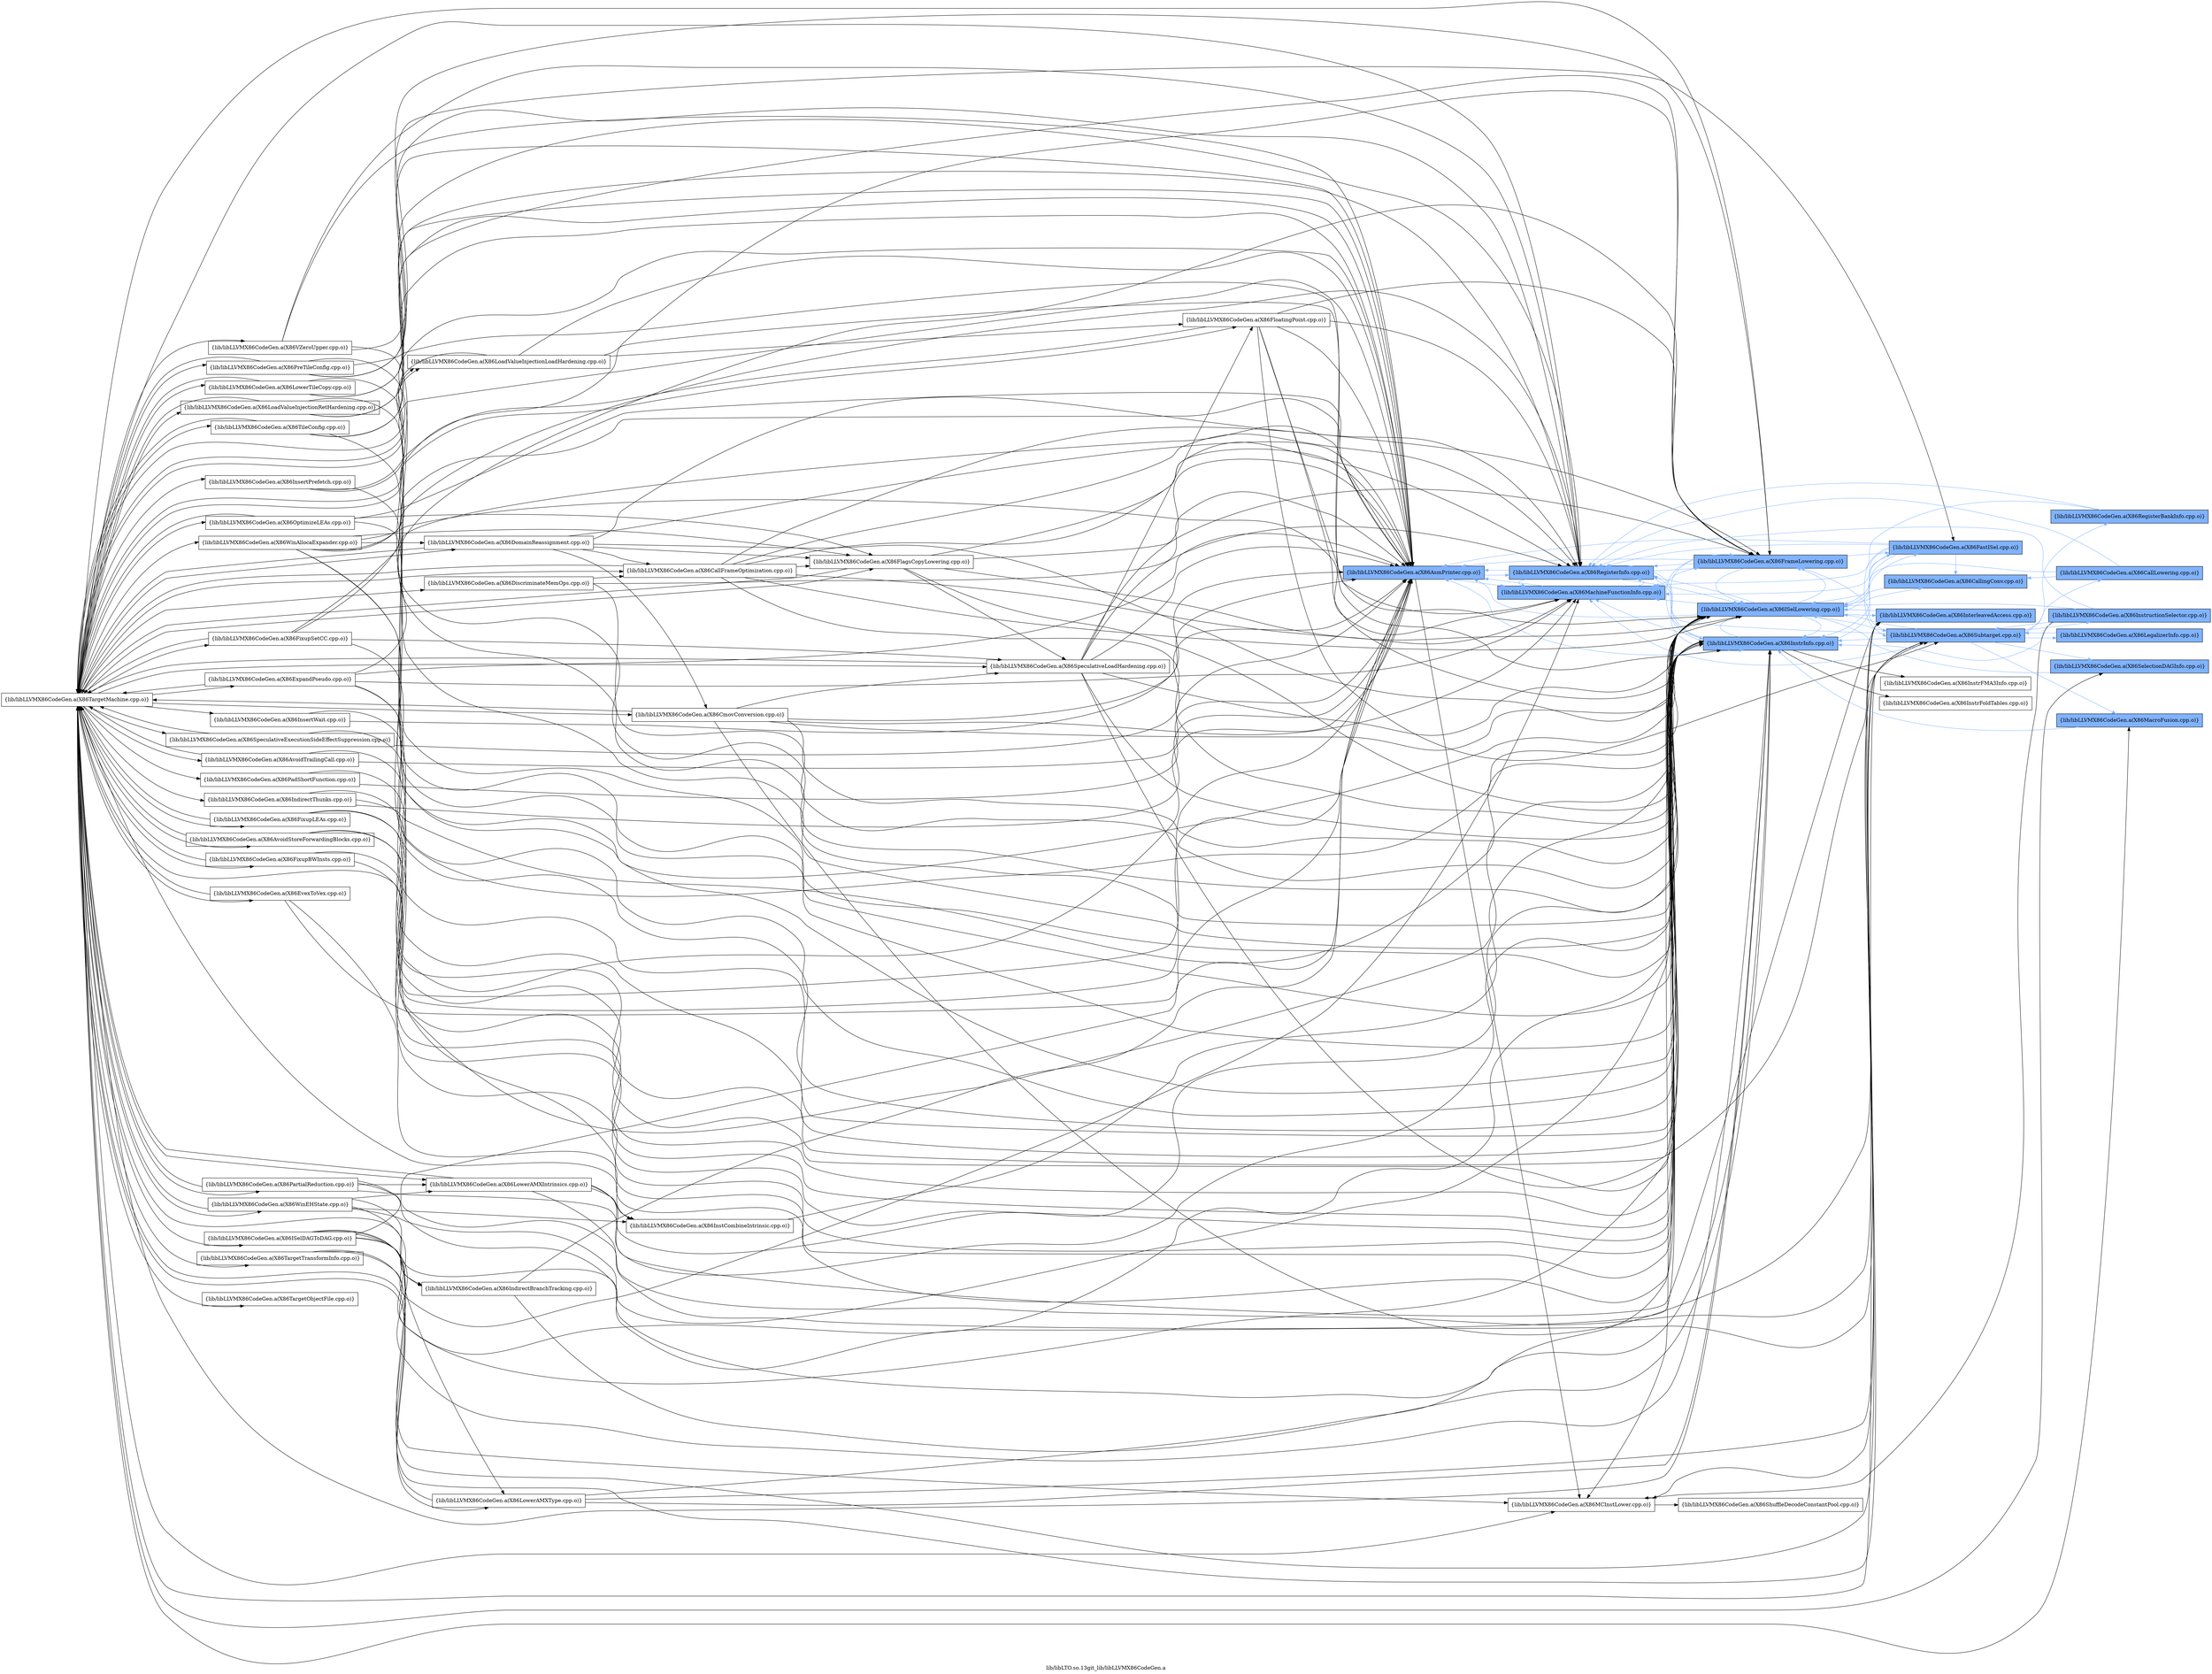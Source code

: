 digraph "lib/libLTO.so.13git_lib/libLLVMX86CodeGen.a" {
	label="lib/libLTO.so.13git_lib/libLLVMX86CodeGen.a";
	rankdir=LR;
	{ rank=same; Node0x55b52fe53f08;  }
	{ rank=same; Node0x55b52fe54688; Node0x55b52fe54598; Node0x55b52fe54c78;  }
	{ rank=same; Node0x55b52fe404a8; Node0x55b52fe3f3c8; Node0x55b52fe3d988; Node0x55b52fe41178;  }
	{ rank=same; Node0x55b52fe3d208; Node0x55b52fe41da8; Node0x55b52fe3fd28; Node0x55b52fe436a8; Node0x55b52fe3e158; Node0x55b52fe415d8;  }

	Node0x55b52fe53f08 [shape=record,shape=box,group=1,style=filled,fillcolor="0.600000 0.5 1",label="{lib/libLLVMX86CodeGen.a(X86AsmPrinter.cpp.o)}"];
	Node0x55b52fe53f08 -> Node0x55b52fe54688;
	Node0x55b52fe53f08 -> Node0x55b52fe54598[color="0.600000 0.5 1"];
	Node0x55b52fe53f08 -> Node0x55b52fe54c78[color="0.600000 0.5 1"];
	Node0x55b52fe4e058 [shape=record,shape=box,group=0,label="{lib/libLLVMX86CodeGen.a(X86TargetMachine.cpp.o)}"];
	Node0x55b52fe4e058 -> Node0x55b52fe53f08;
	Node0x55b52fe4e058 -> Node0x55b52fe54688;
	Node0x55b52fe4e058 -> Node0x55b52fe54c78;
	Node0x55b52fe4e058 -> Node0x55b52fe485b8;
	Node0x55b52fe4e058 -> Node0x55b52fe4f598;
	Node0x55b52fe4e058 -> Node0x55b52fe4f818;
	Node0x55b52fe4e058 -> Node0x55b52fe4f048;
	Node0x55b52fe4e058 -> Node0x55b52fe50588;
	Node0x55b52fe4e058 -> Node0x55b52fe4fe08;
	Node0x55b52fe4e058 -> Node0x55b52fe500d8;
	Node0x55b52fe4e058 -> Node0x55b52fe4d1f8;
	Node0x55b52fe4e058 -> Node0x55b52fe4c258;
	Node0x55b52fe4e058 -> Node0x55b52fe4c528;
	Node0x55b52fe4e058 -> Node0x55b52fe4e5a8;
	Node0x55b52fe4e058 -> Node0x55b52fe3f3c8;
	Node0x55b52fe4e058 -> Node0x55b52fe3d988;
	Node0x55b52fe4e058 -> Node0x55b52fe41178;
	Node0x55b52fe4e058 -> Node0x55b52fe436a8;
	Node0x55b52fe4e058 -> Node0x55b52fe438d8;
	Node0x55b52fe4e058 -> Node0x55b52fe404f8;
	Node0x55b52fe4e058 -> Node0x55b52fe4d338;
	Node0x55b52fe4e058 -> Node0x55b52fe4db08;
	Node0x55b52fe4e058 -> Node0x55b52fe4cd48;
	Node0x55b52fe4e058 -> Node0x55b52fe4c0c8;
	Node0x55b52fe4e058 -> Node0x55b52fe4c898;
	Node0x55b52fe4e058 -> Node0x55b52fe466c8;
	Node0x55b52fe4e058 -> Node0x55b52fe45f48;
	Node0x55b52fe4e058 -> Node0x55b52fe456d8;
	Node0x55b52fe4e058 -> Node0x55b52fe44f08;
	Node0x55b52fe4e058 -> Node0x55b52fe447d8;
	Node0x55b52fe4e058 -> Node0x55b52fe440f8;
	Node0x55b52fe4e058 -> Node0x55b52fe43ba8;
	Node0x55b52fe4e058 -> Node0x55b52fe43428;
	Node0x55b52fe4e058 -> Node0x55b52fe42ca8;
	Node0x55b52fe4e058 -> Node0x55b52fe42528;
	Node0x55b52fe4e058 -> Node0x55b52fe4c028;
	Node0x55b52fe4e058 -> Node0x55b52fe57bf8;
	Node0x55b52fe4e058 -> Node0x55b52fe57f18;
	Node0x55b52fe4e058 -> Node0x55b52fe49c38;
	Node0x55b52fe4e058 -> Node0x55b52fe49968;
	Node0x55b52fe4e058 -> Node0x55b52fe4aae8;
	Node0x55b52fe4e058 -> Node0x55b52fe4b268;
	Node0x55b52fe4e058 -> Node0x55b52fe4af98;
	Node0x55b52fe4e058 -> Node0x55b52fe4b538;
	Node0x55b52fe4e058 -> Node0x55b52fe47898;
	Node0x55b52fe54688 [shape=record,shape=box,group=0,label="{lib/libLLVMX86CodeGen.a(X86MCInstLower.cpp.o)}"];
	Node0x55b52fe54688 -> Node0x55b52fe404a8;
	Node0x55b52fe54598 [shape=record,shape=box,group=1,style=filled,fillcolor="0.600000 0.5 1",label="{lib/libLLVMX86CodeGen.a(X86MachineFunctionInfo.cpp.o)}"];
	Node0x55b52fe54598 -> Node0x55b52fe53f08[color="0.600000 0.5 1"];
	Node0x55b52fe54598 -> Node0x55b52fe54c78[color="0.600000 0.5 1"];
	Node0x55b52fe54c78 [shape=record,shape=box,group=1,style=filled,fillcolor="0.600000 0.5 1",label="{lib/libLLVMX86CodeGen.a(X86RegisterInfo.cpp.o)}"];
	Node0x55b52fe54c78 -> Node0x55b52fe53f08[color="0.600000 0.5 1"];
	Node0x55b52fe54c78 -> Node0x55b52fe54598[color="0.600000 0.5 1"];
	Node0x55b52fe54c78 -> Node0x55b52fe3f3c8[color="0.600000 0.5 1"];
	Node0x55b52fe54c78 -> Node0x55b52fe3d988[color="0.600000 0.5 1"];
	Node0x55b52fe54c78 -> Node0x55b52fe41178[color="0.600000 0.5 1"];
	Node0x55b52fe404a8 [shape=record,shape=box,group=0,label="{lib/libLLVMX86CodeGen.a(X86ShuffleDecodeConstantPool.cpp.o)}"];
	Node0x55b52fe3f3c8 [shape=record,shape=box,group=1,style=filled,fillcolor="0.600000 0.5 1",label="{lib/libLLVMX86CodeGen.a(X86ISelLowering.cpp.o)}"];
	Node0x55b52fe3f3c8 -> Node0x55b52fe53f08[color="0.600000 0.5 1"];
	Node0x55b52fe3f3c8 -> Node0x55b52fe54688;
	Node0x55b52fe3f3c8 -> Node0x55b52fe54598[color="0.600000 0.5 1"];
	Node0x55b52fe3f3c8 -> Node0x55b52fe54c78[color="0.600000 0.5 1"];
	Node0x55b52fe3f3c8 -> Node0x55b52fe3d208[color="0.600000 0.5 1"];
	Node0x55b52fe3f3c8 -> Node0x55b52fe3d988[color="0.600000 0.5 1"];
	Node0x55b52fe3f3c8 -> Node0x55b52fe41178[color="0.600000 0.5 1"];
	Node0x55b52fe3f3c8 -> Node0x55b52fe41da8[color="0.600000 0.5 1"];
	Node0x55b52fe3f3c8 -> Node0x55b52fe3fd28[color="0.600000 0.5 1"];
	Node0x55b52fe3f3c8 -> Node0x55b52fe436a8[color="0.600000 0.5 1"];
	Node0x55b52fe3d988 [shape=record,shape=box,group=1,style=filled,fillcolor="0.600000 0.5 1",label="{lib/libLLVMX86CodeGen.a(X86InstrInfo.cpp.o)}"];
	Node0x55b52fe3d988 -> Node0x55b52fe53f08[color="0.600000 0.5 1"];
	Node0x55b52fe3d988 -> Node0x55b52fe54598[color="0.600000 0.5 1"];
	Node0x55b52fe3d988 -> Node0x55b52fe54c78[color="0.600000 0.5 1"];
	Node0x55b52fe3d988 -> Node0x55b52fe3f3c8[color="0.600000 0.5 1"];
	Node0x55b52fe3d988 -> Node0x55b52fe3d208[color="0.600000 0.5 1"];
	Node0x55b52fe3d988 -> Node0x55b52fe3e158;
	Node0x55b52fe3d988 -> Node0x55b52fe41178[color="0.600000 0.5 1"];
	Node0x55b52fe3d988 -> Node0x55b52fe415d8;
	Node0x55b52fe41178 [shape=record,shape=box,group=1,style=filled,fillcolor="0.600000 0.5 1",label="{lib/libLLVMX86CodeGen.a(X86FrameLowering.cpp.o)}"];
	Node0x55b52fe41178 -> Node0x55b52fe53f08[color="0.600000 0.5 1"];
	Node0x55b52fe41178 -> Node0x55b52fe54598[color="0.600000 0.5 1"];
	Node0x55b52fe41178 -> Node0x55b52fe54c78[color="0.600000 0.5 1"];
	Node0x55b52fe41178 -> Node0x55b52fe3f3c8[color="0.600000 0.5 1"];
	Node0x55b52fe41178 -> Node0x55b52fe3d208[color="0.600000 0.5 1"];
	Node0x55b52fe41178 -> Node0x55b52fe3d988[color="0.600000 0.5 1"];
	Node0x55b52fe3d208 [shape=record,shape=box,group=1,style=filled,fillcolor="0.600000 0.5 1",label="{lib/libLLVMX86CodeGen.a(X86FastISel.cpp.o)}"];
	Node0x55b52fe3d208 -> Node0x55b52fe53f08[color="0.600000 0.5 1"];
	Node0x55b52fe3d208 -> Node0x55b52fe54598[color="0.600000 0.5 1"];
	Node0x55b52fe3d208 -> Node0x55b52fe54c78[color="0.600000 0.5 1"];
	Node0x55b52fe3d208 -> Node0x55b52fe3f3c8[color="0.600000 0.5 1"];
	Node0x55b52fe3d208 -> Node0x55b52fe3d988[color="0.600000 0.5 1"];
	Node0x55b52fe3d208 -> Node0x55b52fe41da8[color="0.600000 0.5 1"];
	Node0x55b52fe3d208 -> Node0x55b52fe436a8[color="0.600000 0.5 1"];
	Node0x55b52fe41da8 [shape=record,shape=box,group=1,style=filled,fillcolor="0.600000 0.5 1",label="{lib/libLLVMX86CodeGen.a(X86CallingConv.cpp.o)}"];
	Node0x55b52fe41da8 -> Node0x55b52fe3f3c8[color="0.600000 0.5 1"];
	Node0x55b52fe3fd28 [shape=record,shape=box,group=1,style=filled,fillcolor="0.600000 0.5 1",label="{lib/libLLVMX86CodeGen.a(X86InterleavedAccess.cpp.o)}"];
	Node0x55b52fe3fd28 -> Node0x55b52fe3f3c8[color="0.600000 0.5 1"];
	Node0x55b52fe436a8 [shape=record,shape=box,group=1,style=filled,fillcolor="0.600000 0.5 1",label="{lib/libLLVMX86CodeGen.a(X86Subtarget.cpp.o)}"];
	Node0x55b52fe436a8 -> Node0x55b52fe54688;
	Node0x55b52fe436a8 -> Node0x55b52fe54598[color="0.600000 0.5 1"];
	Node0x55b52fe436a8 -> Node0x55b52fe54c78[color="0.600000 0.5 1"];
	Node0x55b52fe436a8 -> Node0x55b52fe3f3c8[color="0.600000 0.5 1"];
	Node0x55b52fe436a8 -> Node0x55b52fe3d988[color="0.600000 0.5 1"];
	Node0x55b52fe436a8 -> Node0x55b52fe41178[color="0.600000 0.5 1"];
	Node0x55b52fe436a8 -> Node0x55b52fe438d8[color="0.600000 0.5 1"];
	Node0x55b52fe436a8 -> Node0x55b52fe40ea8[color="0.600000 0.5 1"];
	Node0x55b52fe436a8 -> Node0x55b52fe41b28[color="0.600000 0.5 1"];
	Node0x55b52fe436a8 -> Node0x55b52fe3ffa8[color="0.600000 0.5 1"];
	Node0x55b52fe436a8 -> Node0x55b52fe3f7d8[color="0.600000 0.5 1"];
	Node0x55b52fe436a8 -> Node0x55b52fe404f8[color="0.600000 0.5 1"];
	Node0x55b52fe3e158 [shape=record,shape=box,group=0,label="{lib/libLLVMX86CodeGen.a(X86InstrFoldTables.cpp.o)}"];
	Node0x55b52fe415d8 [shape=record,shape=box,group=0,label="{lib/libLLVMX86CodeGen.a(X86InstrFMA3Info.cpp.o)}"];
	Node0x55b52fe438d8 [shape=record,shape=box,group=1,style=filled,fillcolor="0.600000 0.5 1",label="{lib/libLLVMX86CodeGen.a(X86SelectionDAGInfo.cpp.o)}"];
	Node0x55b52fe438d8 -> Node0x55b52fe3f3c8[color="0.600000 0.5 1"];
	Node0x55b52fe40ea8 [shape=record,shape=box,group=1,style=filled,fillcolor="0.600000 0.5 1",label="{lib/libLLVMX86CodeGen.a(X86CallLowering.cpp.o)}"];
	Node0x55b52fe40ea8 -> Node0x55b52fe54c78[color="0.600000 0.5 1"];
	Node0x55b52fe40ea8 -> Node0x55b52fe3f3c8[color="0.600000 0.5 1"];
	Node0x55b52fe40ea8 -> Node0x55b52fe41da8[color="0.600000 0.5 1"];
	Node0x55b52fe41b28 [shape=record,shape=box,group=1,style=filled,fillcolor="0.600000 0.5 1",label="{lib/libLLVMX86CodeGen.a(X86LegalizerInfo.cpp.o)}"];
	Node0x55b52fe41b28 -> Node0x55b52fe436a8[color="0.600000 0.5 1"];
	Node0x55b52fe3ffa8 [shape=record,shape=box,group=1,style=filled,fillcolor="0.600000 0.5 1",label="{lib/libLLVMX86CodeGen.a(X86RegisterBankInfo.cpp.o)}"];
	Node0x55b52fe3ffa8 -> Node0x55b52fe54598[color="0.600000 0.5 1"];
	Node0x55b52fe3ffa8 -> Node0x55b52fe54c78[color="0.600000 0.5 1"];
	Node0x55b52fe3f7d8 [shape=record,shape=box,group=1,style=filled,fillcolor="0.600000 0.5 1",label="{lib/libLLVMX86CodeGen.a(X86InstructionSelector.cpp.o)}"];
	Node0x55b52fe3f7d8 -> Node0x55b52fe54688;
	Node0x55b52fe3f7d8 -> Node0x55b52fe54c78[color="0.600000 0.5 1"];
	Node0x55b52fe3f7d8 -> Node0x55b52fe3f3c8[color="0.600000 0.5 1"];
	Node0x55b52fe3f7d8 -> Node0x55b52fe3d988[color="0.600000 0.5 1"];
	Node0x55b52fe3f7d8 -> Node0x55b52fe436a8[color="0.600000 0.5 1"];
	Node0x55b52fe404f8 [shape=record,shape=box,group=1,style=filled,fillcolor="0.600000 0.5 1",label="{lib/libLLVMX86CodeGen.a(X86MacroFusion.cpp.o)}"];
	Node0x55b52fe404f8 -> Node0x55b52fe3d988[color="0.600000 0.5 1"];
	Node0x55b52fe485b8 [shape=record,shape=box,group=0,label="{lib/libLLVMX86CodeGen.a(X86ExpandPseudo.cpp.o)}"];
	Node0x55b52fe485b8 -> Node0x55b52fe53f08;
	Node0x55b52fe485b8 -> Node0x55b52fe54598;
	Node0x55b52fe485b8 -> Node0x55b52fe3f3c8;
	Node0x55b52fe485b8 -> Node0x55b52fe3d988;
	Node0x55b52fe485b8 -> Node0x55b52fe41178;
	Node0x55b52fe485b8 -> Node0x55b52fe4e058;
	Node0x55b52fe4f598 [shape=record,shape=box,group=0,label="{lib/libLLVMX86CodeGen.a(X86LowerTileCopy.cpp.o)}"];
	Node0x55b52fe4f598 -> Node0x55b52fe53f08;
	Node0x55b52fe4f598 -> Node0x55b52fe54c78;
	Node0x55b52fe4f598 -> Node0x55b52fe3d988;
	Node0x55b52fe4f598 -> Node0x55b52fe4e058;
	Node0x55b52fe4f818 [shape=record,shape=box,group=0,label="{lib/libLLVMX86CodeGen.a(X86FloatingPoint.cpp.o)}"];
	Node0x55b52fe4f818 -> Node0x55b52fe53f08;
	Node0x55b52fe4f818 -> Node0x55b52fe54598;
	Node0x55b52fe4f818 -> Node0x55b52fe54c78;
	Node0x55b52fe4f818 -> Node0x55b52fe3d988;
	Node0x55b52fe4f818 -> Node0x55b52fe41178;
	Node0x55b52fe4f818 -> Node0x55b52fe436a8;
	Node0x55b52fe4f818 -> Node0x55b52fe4e058;
	Node0x55b52fe4f048 [shape=record,shape=box,group=0,label="{lib/libLLVMX86CodeGen.a(X86LoadValueInjectionLoadHardening.cpp.o)}"];
	Node0x55b52fe4f048 -> Node0x55b52fe53f08;
	Node0x55b52fe4f048 -> Node0x55b52fe4f818;
	Node0x55b52fe4f048 -> Node0x55b52fe3d988;
	Node0x55b52fe4f048 -> Node0x55b52fe4e058;
	Node0x55b52fe50588 [shape=record,shape=box,group=0,label="{lib/libLLVMX86CodeGen.a(X86TileConfig.cpp.o)}"];
	Node0x55b52fe50588 -> Node0x55b52fe53f08;
	Node0x55b52fe50588 -> Node0x55b52fe3d988;
	Node0x55b52fe50588 -> Node0x55b52fe41178;
	Node0x55b52fe50588 -> Node0x55b52fe4e058;
	Node0x55b52fe4fe08 [shape=record,shape=box,group=0,label="{lib/libLLVMX86CodeGen.a(X86SpeculativeLoadHardening.cpp.o)}"];
	Node0x55b52fe4fe08 -> Node0x55b52fe53f08;
	Node0x55b52fe4fe08 -> Node0x55b52fe54c78;
	Node0x55b52fe4fe08 -> Node0x55b52fe4f818;
	Node0x55b52fe4fe08 -> Node0x55b52fe3f3c8;
	Node0x55b52fe4fe08 -> Node0x55b52fe3d988;
	Node0x55b52fe4fe08 -> Node0x55b52fe41178;
	Node0x55b52fe4fe08 -> Node0x55b52fe436a8;
	Node0x55b52fe4fe08 -> Node0x55b52fe4e058;
	Node0x55b52fe500d8 [shape=record,shape=box,group=0,label="{lib/libLLVMX86CodeGen.a(X86FlagsCopyLowering.cpp.o)}"];
	Node0x55b52fe500d8 -> Node0x55b52fe53f08;
	Node0x55b52fe500d8 -> Node0x55b52fe54c78;
	Node0x55b52fe500d8 -> Node0x55b52fe4fe08;
	Node0x55b52fe500d8 -> Node0x55b52fe3f3c8;
	Node0x55b52fe500d8 -> Node0x55b52fe3d988;
	Node0x55b52fe500d8 -> Node0x55b52fe4e058;
	Node0x55b52fe4d1f8 [shape=record,shape=box,group=0,label="{lib/libLLVMX86CodeGen.a(X86FixupSetCC.cpp.o)}"];
	Node0x55b52fe4d1f8 -> Node0x55b52fe53f08;
	Node0x55b52fe4d1f8 -> Node0x55b52fe54c78;
	Node0x55b52fe4d1f8 -> Node0x55b52fe4fe08;
	Node0x55b52fe4d1f8 -> Node0x55b52fe3d988;
	Node0x55b52fe4d1f8 -> Node0x55b52fe4e058;
	Node0x55b52fe4c258 [shape=record,shape=box,group=0,label="{lib/libLLVMX86CodeGen.a(X86OptimizeLEAs.cpp.o)}"];
	Node0x55b52fe4c258 -> Node0x55b52fe53f08;
	Node0x55b52fe4c258 -> Node0x55b52fe500d8;
	Node0x55b52fe4c258 -> Node0x55b52fe3d988;
	Node0x55b52fe4c258 -> Node0x55b52fe4e058;
	Node0x55b52fe4c528 [shape=record,shape=box,group=0,label="{lib/libLLVMX86CodeGen.a(X86CallFrameOptimization.cpp.o)}"];
	Node0x55b52fe4c528 -> Node0x55b52fe53f08;
	Node0x55b52fe4c528 -> Node0x55b52fe54598;
	Node0x55b52fe4c528 -> Node0x55b52fe54c78;
	Node0x55b52fe4c528 -> Node0x55b52fe500d8;
	Node0x55b52fe4c528 -> Node0x55b52fe3f3c8;
	Node0x55b52fe4c528 -> Node0x55b52fe3d988;
	Node0x55b52fe4c528 -> Node0x55b52fe41178;
	Node0x55b52fe4c528 -> Node0x55b52fe4e058;
	Node0x55b52fe4e5a8 [shape=record,shape=box,group=0,label="{lib/libLLVMX86CodeGen.a(X86AvoidStoreForwardingBlocks.cpp.o)}"];
	Node0x55b52fe4e5a8 -> Node0x55b52fe53f08;
	Node0x55b52fe4e5a8 -> Node0x55b52fe3d988;
	Node0x55b52fe4e5a8 -> Node0x55b52fe4e058;
	Node0x55b52fe4d338 [shape=record,shape=box,group=0,label="{lib/libLLVMX86CodeGen.a(X86InstCombineIntrinsic.cpp.o)}"];
	Node0x55b52fe4d338 -> Node0x55b52fe3f3c8;
	Node0x55b52fe4db08 [shape=record,shape=box,group=0,label="{lib/libLLVMX86CodeGen.a(X86SpeculativeExecutionSideEffectSuppression.cpp.o)}"];
	Node0x55b52fe4db08 -> Node0x55b52fe53f08;
	Node0x55b52fe4db08 -> Node0x55b52fe3d988;
	Node0x55b52fe4db08 -> Node0x55b52fe4e058;
	Node0x55b52fe4cd48 [shape=record,shape=box,group=0,label="{lib/libLLVMX86CodeGen.a(X86IndirectThunks.cpp.o)}"];
	Node0x55b52fe4cd48 -> Node0x55b52fe53f08;
	Node0x55b52fe4cd48 -> Node0x55b52fe3f3c8;
	Node0x55b52fe4cd48 -> Node0x55b52fe3d988;
	Node0x55b52fe4c0c8 [shape=record,shape=box,group=0,label="{lib/libLLVMX86CodeGen.a(X86LoadValueInjectionRetHardening.cpp.o)}"];
	Node0x55b52fe4c0c8 -> Node0x55b52fe53f08;
	Node0x55b52fe4c0c8 -> Node0x55b52fe54c78;
	Node0x55b52fe4c0c8 -> Node0x55b52fe3d988;
	Node0x55b52fe4c0c8 -> Node0x55b52fe4e058;
	Node0x55b52fe4c898 [shape=record,shape=box,group=0,label="{lib/libLLVMX86CodeGen.a(X86AvoidTrailingCall.cpp.o)}"];
	Node0x55b52fe4c898 -> Node0x55b52fe53f08;
	Node0x55b52fe4c898 -> Node0x55b52fe3d988;
	Node0x55b52fe4c898 -> Node0x55b52fe4e058;
	Node0x55b52fe466c8 [shape=record,shape=box,group=0,label="{lib/libLLVMX86CodeGen.a(X86PreTileConfig.cpp.o)}"];
	Node0x55b52fe466c8 -> Node0x55b52fe53f08;
	Node0x55b52fe466c8 -> Node0x55b52fe54c78;
	Node0x55b52fe466c8 -> Node0x55b52fe3f3c8;
	Node0x55b52fe466c8 -> Node0x55b52fe3d208;
	Node0x55b52fe466c8 -> Node0x55b52fe3d988;
	Node0x55b52fe466c8 -> Node0x55b52fe4e058;
	Node0x55b52fe45f48 [shape=record,shape=box,group=0,label="{lib/libLLVMX86CodeGen.a(X86CmovConversion.cpp.o)}"];
	Node0x55b52fe45f48 -> Node0x55b52fe53f08;
	Node0x55b52fe45f48 -> Node0x55b52fe54598;
	Node0x55b52fe45f48 -> Node0x55b52fe4fe08;
	Node0x55b52fe45f48 -> Node0x55b52fe3f3c8;
	Node0x55b52fe45f48 -> Node0x55b52fe3d988;
	Node0x55b52fe45f48 -> Node0x55b52fe436a8;
	Node0x55b52fe45f48 -> Node0x55b52fe4e058;
	Node0x55b52fe456d8 [shape=record,shape=box,group=0,label="{lib/libLLVMX86CodeGen.a(X86ISelDAGToDAG.cpp.o)}"];
	Node0x55b52fe456d8 -> Node0x55b52fe53f08;
	Node0x55b52fe456d8 -> Node0x55b52fe54688;
	Node0x55b52fe456d8 -> Node0x55b52fe54598;
	Node0x55b52fe456d8 -> Node0x55b52fe3f3c8;
	Node0x55b52fe456d8 -> Node0x55b52fe3d988;
	Node0x55b52fe456d8 -> Node0x55b52fe436a8;
	Node0x55b52fe456d8 -> Node0x55b52fe44f08;
	Node0x55b52fe44f08 [shape=record,shape=box,group=0,label="{lib/libLLVMX86CodeGen.a(X86IndirectBranchTracking.cpp.o)}"];
	Node0x55b52fe44f08 -> Node0x55b52fe53f08;
	Node0x55b52fe44f08 -> Node0x55b52fe3d988;
	Node0x55b52fe447d8 [shape=record,shape=box,group=0,label="{lib/libLLVMX86CodeGen.a(X86EvexToVex.cpp.o)}"];
	Node0x55b52fe447d8 -> Node0x55b52fe53f08;
	Node0x55b52fe447d8 -> Node0x55b52fe3d988;
	Node0x55b52fe447d8 -> Node0x55b52fe4e058;
	Node0x55b52fe440f8 [shape=record,shape=box,group=0,label="{lib/libLLVMX86CodeGen.a(X86DiscriminateMemOps.cpp.o)}"];
	Node0x55b52fe440f8 -> Node0x55b52fe53f08;
	Node0x55b52fe440f8 -> Node0x55b52fe4c528;
	Node0x55b52fe440f8 -> Node0x55b52fe3d988;
	Node0x55b52fe43ba8 [shape=record,shape=box,group=0,label="{lib/libLLVMX86CodeGen.a(X86InsertPrefetch.cpp.o)}"];
	Node0x55b52fe43ba8 -> Node0x55b52fe53f08;
	Node0x55b52fe43ba8 -> Node0x55b52fe4f048;
	Node0x55b52fe43ba8 -> Node0x55b52fe3d988;
	Node0x55b52fe43428 [shape=record,shape=box,group=0,label="{lib/libLLVMX86CodeGen.a(X86FixupBWInsts.cpp.o)}"];
	Node0x55b52fe43428 -> Node0x55b52fe53f08;
	Node0x55b52fe43428 -> Node0x55b52fe3d988;
	Node0x55b52fe43428 -> Node0x55b52fe4e058;
	Node0x55b52fe42ca8 [shape=record,shape=box,group=0,label="{lib/libLLVMX86CodeGen.a(X86PadShortFunction.cpp.o)}"];
	Node0x55b52fe42ca8 -> Node0x55b52fe53f08;
	Node0x55b52fe42ca8 -> Node0x55b52fe3d988;
	Node0x55b52fe42528 [shape=record,shape=box,group=0,label="{lib/libLLVMX86CodeGen.a(X86FixupLEAs.cpp.o)}"];
	Node0x55b52fe42528 -> Node0x55b52fe53f08;
	Node0x55b52fe42528 -> Node0x55b52fe3d988;
	Node0x55b52fe42528 -> Node0x55b52fe4e058;
	Node0x55b52fe4c028 [shape=record,shape=box,group=0,label="{lib/libLLVMX86CodeGen.a(X86LowerAMXIntrinsics.cpp.o)}"];
	Node0x55b52fe4c028 -> Node0x55b52fe3f3c8;
	Node0x55b52fe4c028 -> Node0x55b52fe3d988;
	Node0x55b52fe4c028 -> Node0x55b52fe3fd28;
	Node0x55b52fe4c028 -> Node0x55b52fe4e058;
	Node0x55b52fe4c028 -> Node0x55b52fe4d338;
	Node0x55b52fe57bf8 [shape=record,shape=box,group=0,label="{lib/libLLVMX86CodeGen.a(X86LowerAMXType.cpp.o)}"];
	Node0x55b52fe57bf8 -> Node0x55b52fe3f3c8;
	Node0x55b52fe57bf8 -> Node0x55b52fe3d988;
	Node0x55b52fe57bf8 -> Node0x55b52fe3fd28;
	Node0x55b52fe57bf8 -> Node0x55b52fe4e058;
	Node0x55b52fe57f18 [shape=record,shape=box,group=0,label="{lib/libLLVMX86CodeGen.a(X86DomainReassignment.cpp.o)}"];
	Node0x55b52fe57f18 -> Node0x55b52fe53f08;
	Node0x55b52fe57f18 -> Node0x55b52fe54c78;
	Node0x55b52fe57f18 -> Node0x55b52fe500d8;
	Node0x55b52fe57f18 -> Node0x55b52fe4c528;
	Node0x55b52fe57f18 -> Node0x55b52fe3d988;
	Node0x55b52fe57f18 -> Node0x55b52fe4e058;
	Node0x55b52fe57f18 -> Node0x55b52fe45f48;
	Node0x55b52fe49c38 [shape=record,shape=box,group=0,label="{lib/libLLVMX86CodeGen.a(X86PartialReduction.cpp.o)}"];
	Node0x55b52fe49c38 -> Node0x55b52fe3f3c8;
	Node0x55b52fe49c38 -> Node0x55b52fe3d988;
	Node0x55b52fe49c38 -> Node0x55b52fe3fd28;
	Node0x55b52fe49c38 -> Node0x55b52fe4e058;
	Node0x55b52fe49c38 -> Node0x55b52fe4c028;
	Node0x55b52fe49968 [shape=record,shape=box,group=0,label="{lib/libLLVMX86CodeGen.a(X86TargetObjectFile.cpp.o)}"];
	Node0x55b52fe4aae8 [shape=record,shape=box,group=0,label="{lib/libLLVMX86CodeGen.a(X86TargetTransformInfo.cpp.o)}"];
	Node0x55b52fe4aae8 -> Node0x55b52fe3f3c8;
	Node0x55b52fe4aae8 -> Node0x55b52fe436a8;
	Node0x55b52fe4b268 [shape=record,shape=box,group=0,label="{lib/libLLVMX86CodeGen.a(X86VZeroUpper.cpp.o)}"];
	Node0x55b52fe4b268 -> Node0x55b52fe53f08;
	Node0x55b52fe4b268 -> Node0x55b52fe54c78;
	Node0x55b52fe4b268 -> Node0x55b52fe3d988;
	Node0x55b52fe4b268 -> Node0x55b52fe41178;
	Node0x55b52fe4af98 [shape=record,shape=box,group=0,label="{lib/libLLVMX86CodeGen.a(X86WinAllocaExpander.cpp.o)}"];
	Node0x55b52fe4af98 -> Node0x55b52fe53f08;
	Node0x55b52fe4af98 -> Node0x55b52fe54598;
	Node0x55b52fe4af98 -> Node0x55b52fe500d8;
	Node0x55b52fe4af98 -> Node0x55b52fe3f3c8;
	Node0x55b52fe4af98 -> Node0x55b52fe3d988;
	Node0x55b52fe4af98 -> Node0x55b52fe41178;
	Node0x55b52fe4af98 -> Node0x55b52fe57f18;
	Node0x55b52fe4b538 [shape=record,shape=box,group=0,label="{lib/libLLVMX86CodeGen.a(X86WinEHState.cpp.o)}"];
	Node0x55b52fe4b538 -> Node0x55b52fe3f3c8;
	Node0x55b52fe4b538 -> Node0x55b52fe3fd28;
	Node0x55b52fe4b538 -> Node0x55b52fe4e058;
	Node0x55b52fe4b538 -> Node0x55b52fe4d338;
	Node0x55b52fe4b538 -> Node0x55b52fe4c028;
	Node0x55b52fe4b538 -> Node0x55b52fe57bf8;
	Node0x55b52fe47898 [shape=record,shape=box,group=0,label="{lib/libLLVMX86CodeGen.a(X86InsertWait.cpp.o)}"];
	Node0x55b52fe47898 -> Node0x55b52fe53f08;
	Node0x55b52fe47898 -> Node0x55b52fe3d988;
}
